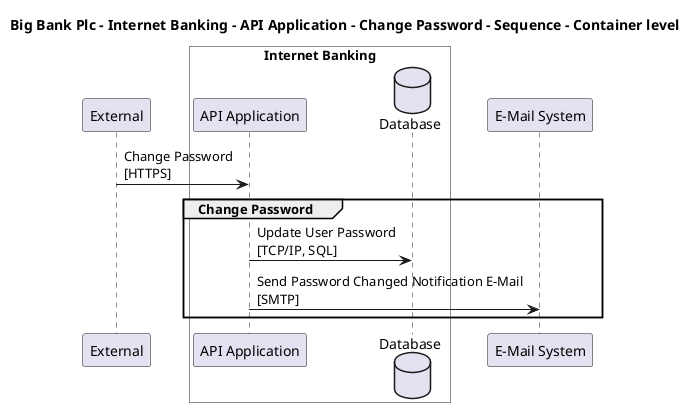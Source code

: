 @startuml

title Big Bank Plc - Internet Banking - API Application - Change Password - Sequence - Container level

participant "External" as C4InterFlow.SoftwareSystems.ExternalSystem

box "Internet Banking" #White
    participant "API Application" as BigBankPlc.SoftwareSystems.InternetBanking.Containers.APIApplication
    database "Database" as BigBankPlc.SoftwareSystems.InternetBanking.Containers.Database
end box

participant "E-Mail System" as BigBankPlc.SoftwareSystems.EMailSystem

C4InterFlow.SoftwareSystems.ExternalSystem -> BigBankPlc.SoftwareSystems.InternetBanking.Containers.APIApplication : Change Password\n[HTTPS]
group Change Password
BigBankPlc.SoftwareSystems.InternetBanking.Containers.APIApplication -> BigBankPlc.SoftwareSystems.InternetBanking.Containers.Database : Update User Password\n[TCP/IP, SQL]
BigBankPlc.SoftwareSystems.InternetBanking.Containers.APIApplication -> BigBankPlc.SoftwareSystems.EMailSystem : Send Password Changed Notification E-Mail\n[SMTP]
end


@enduml
